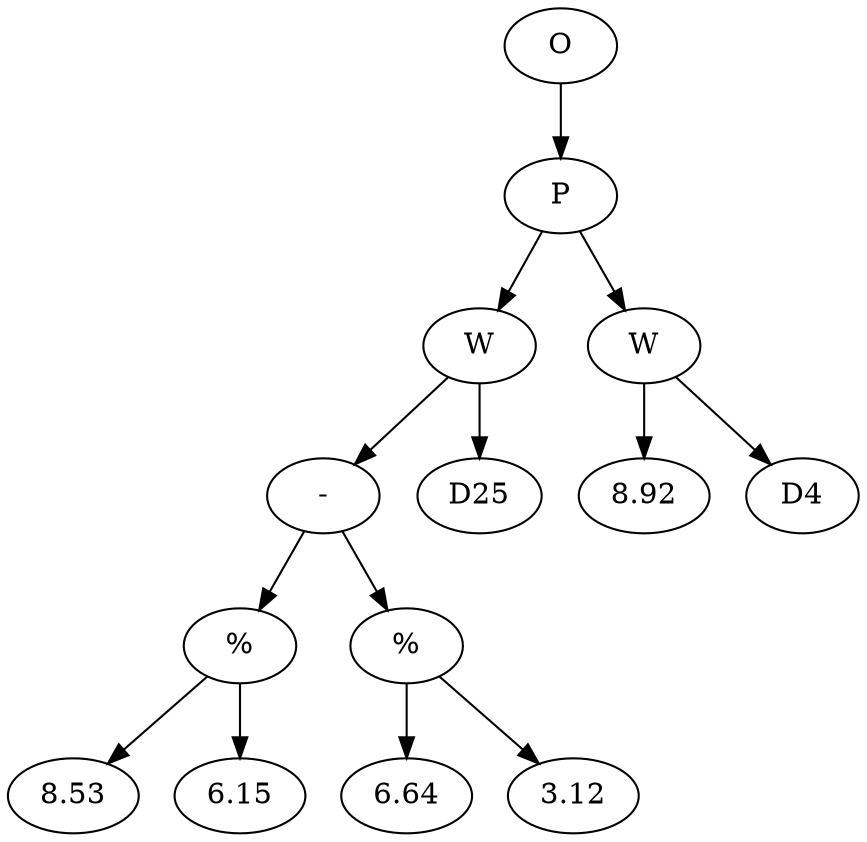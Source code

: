 // Tree
digraph {
	14959730 [label=O]
	14959731 [label=P]
	14959730 -> 14959731
	14959732 [label=W]
	14959731 -> 14959732
	14959733 [label="-"]
	14959732 -> 14959733
	14959734 [label="%"]
	14959733 -> 14959734
	14959735 [label=8.53]
	14959734 -> 14959735
	14959736 [label=6.15]
	14959734 -> 14959736
	14959737 [label="%"]
	14959733 -> 14959737
	14959738 [label=6.64]
	14959737 -> 14959738
	14959739 [label=3.12]
	14959737 -> 14959739
	14959740 [label=D25]
	14959732 -> 14959740
	14959741 [label=W]
	14959731 -> 14959741
	14959742 [label=8.92]
	14959741 -> 14959742
	14959743 [label=D4]
	14959741 -> 14959743
}
